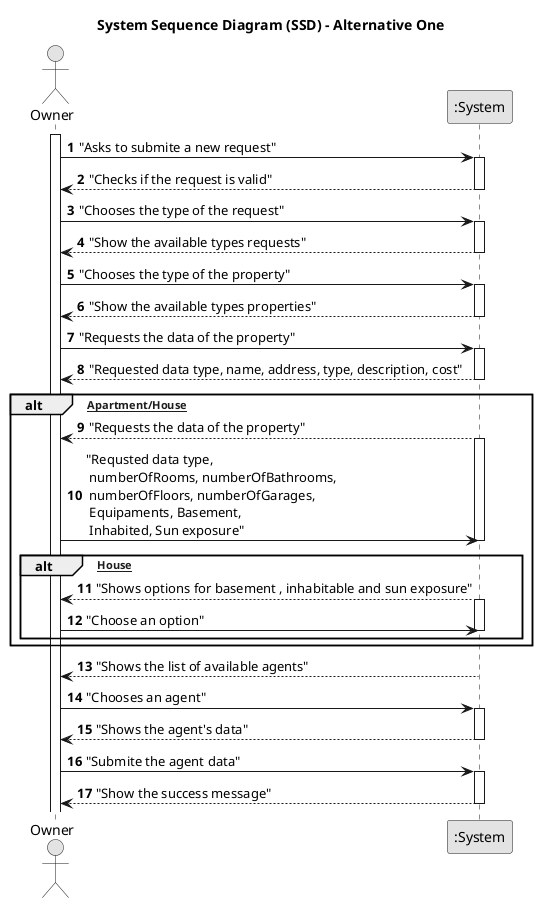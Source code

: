 @startuml
skinparam monochrome true
skinparam packageStyle rectangle
skinparam shadowing false

title System Sequence Diagram (SSD) - Alternative One

autonumber

actor "Owner" as Owner
participant ":System" as System

activate "Owner"

Owner -> System : "Asks to submite a new request"
activate System

System --> Owner : "Checks if the request is valid"
deactivate System

Owner -> System : "Chooses the type of the request"
activate System

System --> Owner : "Show the available types requests"
deactivate System

Owner -> System : "Chooses the type of the property"
activate System

System --> Owner : "Show the available types properties"
deactivate System

Owner -> System : "Requests the data of the property"
activate System

System --> Owner : "Requested data type, name, address, type, description, cost"
deactivate System

alt [Apartment/House]

    System --> Owner : "Requests the data of the property"
    activate System

    Owner -> System : "Requsted data type, \n numberOfRooms, numberOfBathrooms, \n numberOfFloors, numberOfGarages, \n Equipaments, Basement, \n Inhabited, Sun exposure"
    deactivate System

    alt [House]
    System --> Owner : "Shows options for basement , inhabitable and sun exposure"
    activate System

    Owner -> System : "Choose an option"
    deactivate System

    end alt

    end alt

System --> Owner : "Shows the list of available agents"
deactivate System

Owner -> System : "Chooses an agent"
activate System

System --> Owner : "Shows the agent's data"
deactivate System

Owner -> System : "Submite the agent data"
activate System

System --> Owner : "Show the success message"
deactivate System

@enduml